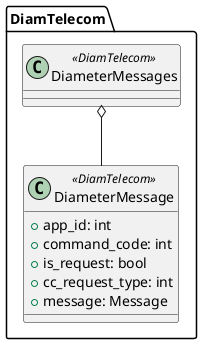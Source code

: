 @startuml
package DiamTelecom {
    class DiameterMessage <<DiamTelecom>> {
        +app_id: int
        +command_code: int
        +is_request: bool
        +cc_request_type: int
        +message: Message
    }

    class DiameterMessages <<DiamTelecom>> {
    }

    DiameterMessages o-- DiameterMessage
}
@enduml
